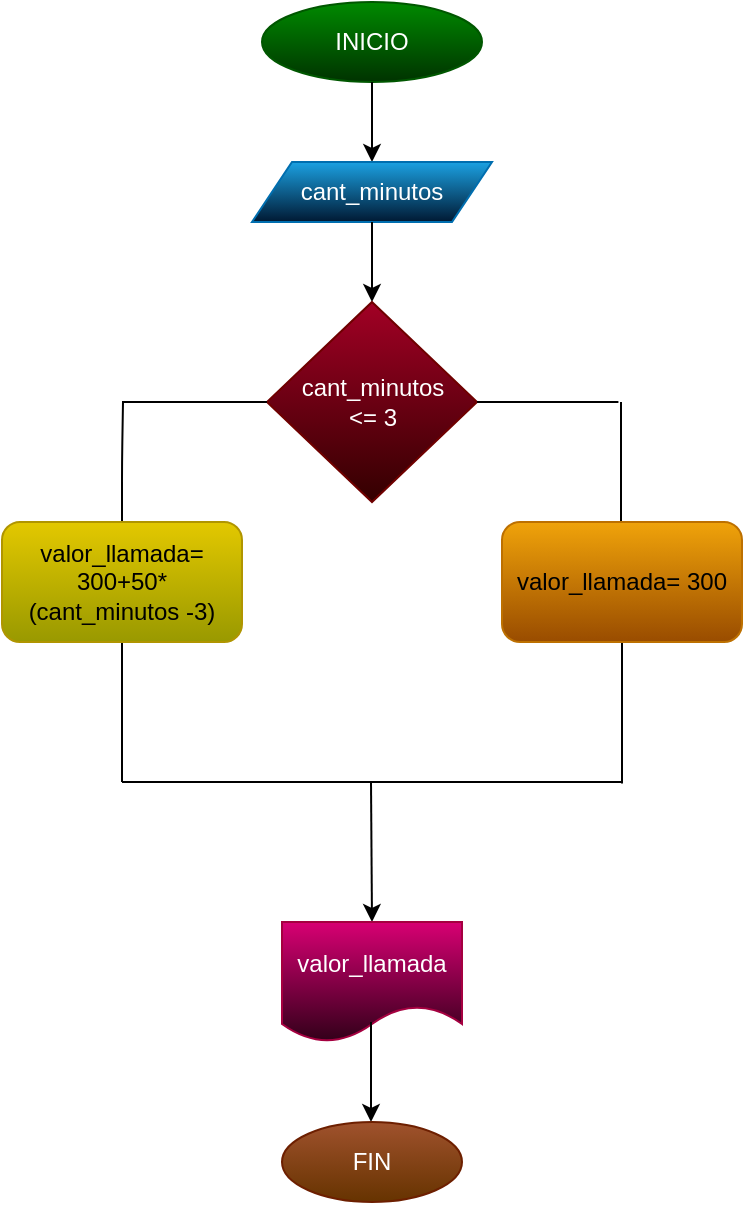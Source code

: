 <mxfile>
    <diagram id="iD8o6g29yW-dBqMLeDPF" name="Página-1">
        <mxGraphModel dx="662" dy="461" grid="1" gridSize="10" guides="1" tooltips="1" connect="1" arrows="1" fold="1" page="1" pageScale="1" pageWidth="827" pageHeight="1169" math="0" shadow="0">
            <root>
                <mxCell id="0"/>
                <mxCell id="1" parent="0"/>
                <mxCell id="2" value="INICIO" style="ellipse;whiteSpace=wrap;html=1;fillColor=#008a00;fontColor=#ffffff;strokeColor=#005700;gradientColor=#003300;" vertex="1" parent="1">
                    <mxGeometry x="280" y="10" width="110" height="40" as="geometry"/>
                </mxCell>
                <mxCell id="4" value="" style="endArrow=classic;html=1;" edge="1" parent="1" source="2">
                    <mxGeometry width="50" height="50" relative="1" as="geometry">
                        <mxPoint x="335" y="100" as="sourcePoint"/>
                        <mxPoint x="335" y="90" as="targetPoint"/>
                    </mxGeometry>
                </mxCell>
                <mxCell id="5" value="cant_minutos" style="shape=parallelogram;perimeter=parallelogramPerimeter;whiteSpace=wrap;html=1;fixedSize=1;fillColor=#1ba1e2;fontColor=#ffffff;strokeColor=#006EAF;gradientColor=#001933;" vertex="1" parent="1">
                    <mxGeometry x="275" y="90" width="120" height="30" as="geometry"/>
                </mxCell>
                <mxCell id="8" value="" style="endArrow=classic;html=1;" edge="1" parent="1" source="5">
                    <mxGeometry width="50" height="50" relative="1" as="geometry">
                        <mxPoint x="335" y="170" as="sourcePoint"/>
                        <mxPoint x="335" y="160" as="targetPoint"/>
                    </mxGeometry>
                </mxCell>
                <mxCell id="9" value="cant_minutos&lt;br&gt;&amp;lt;= 3" style="rhombus;whiteSpace=wrap;html=1;fillColor=#a20025;fontColor=#ffffff;strokeColor=#6F0000;gradientColor=#330000;" vertex="1" parent="1">
                    <mxGeometry x="282.5" y="160" width="105" height="100" as="geometry"/>
                </mxCell>
                <mxCell id="12" value="" style="endArrow=none;html=1;" edge="1" parent="1" source="9">
                    <mxGeometry width="50" height="50" relative="1" as="geometry">
                        <mxPoint x="211.789" y="260" as="sourcePoint"/>
                        <mxPoint x="210" y="210" as="targetPoint"/>
                        <Array as="points">
                            <mxPoint x="240" y="210"/>
                            <mxPoint x="230" y="210"/>
                        </Array>
                    </mxGeometry>
                </mxCell>
                <mxCell id="13" value="" style="endArrow=none;html=1;" edge="1" parent="1" source="9">
                    <mxGeometry width="50" height="50" relative="1" as="geometry">
                        <mxPoint x="387.5" y="260" as="sourcePoint"/>
                        <mxPoint x="458.211" y="210" as="targetPoint"/>
                    </mxGeometry>
                </mxCell>
                <mxCell id="14" value="" style="endArrow=none;html=1;" edge="1" parent="1">
                    <mxGeometry width="50" height="50" relative="1" as="geometry">
                        <mxPoint x="210" y="270" as="sourcePoint"/>
                        <mxPoint x="210.5" y="210" as="targetPoint"/>
                        <Array as="points">
                            <mxPoint x="210" y="240"/>
                        </Array>
                    </mxGeometry>
                </mxCell>
                <mxCell id="15" value="" style="endArrow=none;html=1;" edge="1" parent="1">
                    <mxGeometry width="50" height="50" relative="1" as="geometry">
                        <mxPoint x="459.5" y="270" as="sourcePoint"/>
                        <mxPoint x="459.5" y="210" as="targetPoint"/>
                    </mxGeometry>
                </mxCell>
                <mxCell id="18" value="" style="endArrow=none;html=1;" edge="1" parent="1">
                    <mxGeometry width="50" height="50" relative="1" as="geometry">
                        <mxPoint x="210" y="330" as="sourcePoint"/>
                        <mxPoint x="210" y="400" as="targetPoint"/>
                        <Array as="points"/>
                    </mxGeometry>
                </mxCell>
                <mxCell id="19" value="" style="endArrow=none;html=1;" edge="1" parent="1">
                    <mxGeometry width="50" height="50" relative="1" as="geometry">
                        <mxPoint x="460" y="330" as="sourcePoint"/>
                        <mxPoint x="460" y="400.711" as="targetPoint"/>
                    </mxGeometry>
                </mxCell>
                <mxCell id="20" value="" style="endArrow=none;html=1;" edge="1" parent="1">
                    <mxGeometry width="50" height="50" relative="1" as="geometry">
                        <mxPoint x="210" y="400" as="sourcePoint"/>
                        <mxPoint x="460" y="400" as="targetPoint"/>
                    </mxGeometry>
                </mxCell>
                <mxCell id="21" value="" style="endArrow=classic;html=1;" edge="1" parent="1">
                    <mxGeometry width="50" height="50" relative="1" as="geometry">
                        <mxPoint x="334.5" y="400" as="sourcePoint"/>
                        <mxPoint x="335" y="470" as="targetPoint"/>
                    </mxGeometry>
                </mxCell>
                <mxCell id="22" value="valor_llamada" style="shape=document;whiteSpace=wrap;html=1;boundedLbl=1;fillColor=#d80073;fontColor=#ffffff;strokeColor=#A50040;gradientColor=#33001A;" vertex="1" parent="1">
                    <mxGeometry x="290" y="470" width="90" height="60" as="geometry"/>
                </mxCell>
                <mxCell id="23" value="valor_llamada= 300+50*(cant_minutos -3)&lt;br&gt;" style="rounded=1;whiteSpace=wrap;html=1;fillColor=#e3c800;fontColor=#000000;strokeColor=#B09500;gradientColor=#999900;" vertex="1" parent="1">
                    <mxGeometry x="150" y="270" width="120" height="60" as="geometry"/>
                </mxCell>
                <mxCell id="27" value="valor_llamada= 300" style="rounded=1;whiteSpace=wrap;html=1;fillColor=#f0a30a;fontColor=#000000;strokeColor=#BD7000;gradientColor=#994C00;" vertex="1" parent="1">
                    <mxGeometry x="400" y="270" width="120" height="60" as="geometry"/>
                </mxCell>
                <mxCell id="29" value="" style="endArrow=classic;html=1;" edge="1" parent="1">
                    <mxGeometry width="50" height="50" relative="1" as="geometry">
                        <mxPoint x="334.5" y="520" as="sourcePoint"/>
                        <mxPoint x="334.5" y="570" as="targetPoint"/>
                    </mxGeometry>
                </mxCell>
                <mxCell id="32" value="FIN" style="ellipse;whiteSpace=wrap;html=1;fillColor=#a0522d;fontColor=#ffffff;strokeColor=#6D1F00;gradientColor=#663300;" vertex="1" parent="1">
                    <mxGeometry x="290" y="570" width="90" height="40" as="geometry"/>
                </mxCell>
            </root>
        </mxGraphModel>
    </diagram>
</mxfile>